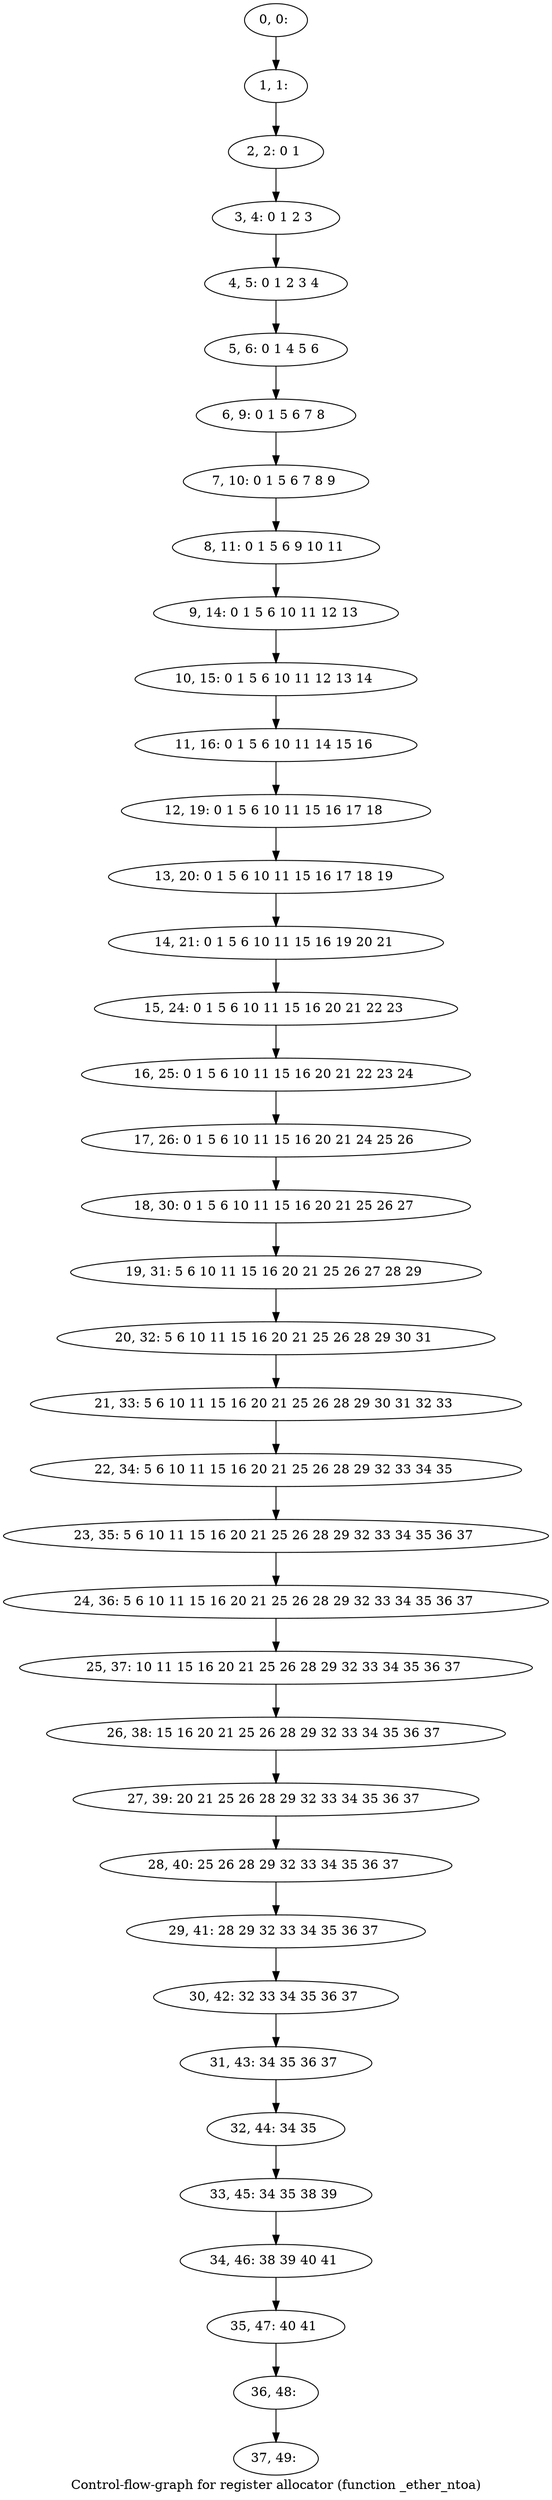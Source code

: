 digraph G {
graph [label="Control-flow-graph for register allocator (function _ether_ntoa)"]
0[label="0, 0: "];
1[label="1, 1: "];
2[label="2, 2: 0 1 "];
3[label="3, 4: 0 1 2 3 "];
4[label="4, 5: 0 1 2 3 4 "];
5[label="5, 6: 0 1 4 5 6 "];
6[label="6, 9: 0 1 5 6 7 8 "];
7[label="7, 10: 0 1 5 6 7 8 9 "];
8[label="8, 11: 0 1 5 6 9 10 11 "];
9[label="9, 14: 0 1 5 6 10 11 12 13 "];
10[label="10, 15: 0 1 5 6 10 11 12 13 14 "];
11[label="11, 16: 0 1 5 6 10 11 14 15 16 "];
12[label="12, 19: 0 1 5 6 10 11 15 16 17 18 "];
13[label="13, 20: 0 1 5 6 10 11 15 16 17 18 19 "];
14[label="14, 21: 0 1 5 6 10 11 15 16 19 20 21 "];
15[label="15, 24: 0 1 5 6 10 11 15 16 20 21 22 23 "];
16[label="16, 25: 0 1 5 6 10 11 15 16 20 21 22 23 24 "];
17[label="17, 26: 0 1 5 6 10 11 15 16 20 21 24 25 26 "];
18[label="18, 30: 0 1 5 6 10 11 15 16 20 21 25 26 27 "];
19[label="19, 31: 5 6 10 11 15 16 20 21 25 26 27 28 29 "];
20[label="20, 32: 5 6 10 11 15 16 20 21 25 26 28 29 30 31 "];
21[label="21, 33: 5 6 10 11 15 16 20 21 25 26 28 29 30 31 32 33 "];
22[label="22, 34: 5 6 10 11 15 16 20 21 25 26 28 29 32 33 34 35 "];
23[label="23, 35: 5 6 10 11 15 16 20 21 25 26 28 29 32 33 34 35 36 37 "];
24[label="24, 36: 5 6 10 11 15 16 20 21 25 26 28 29 32 33 34 35 36 37 "];
25[label="25, 37: 10 11 15 16 20 21 25 26 28 29 32 33 34 35 36 37 "];
26[label="26, 38: 15 16 20 21 25 26 28 29 32 33 34 35 36 37 "];
27[label="27, 39: 20 21 25 26 28 29 32 33 34 35 36 37 "];
28[label="28, 40: 25 26 28 29 32 33 34 35 36 37 "];
29[label="29, 41: 28 29 32 33 34 35 36 37 "];
30[label="30, 42: 32 33 34 35 36 37 "];
31[label="31, 43: 34 35 36 37 "];
32[label="32, 44: 34 35 "];
33[label="33, 45: 34 35 38 39 "];
34[label="34, 46: 38 39 40 41 "];
35[label="35, 47: 40 41 "];
36[label="36, 48: "];
37[label="37, 49: "];
0->1 ;
1->2 ;
2->3 ;
3->4 ;
4->5 ;
5->6 ;
6->7 ;
7->8 ;
8->9 ;
9->10 ;
10->11 ;
11->12 ;
12->13 ;
13->14 ;
14->15 ;
15->16 ;
16->17 ;
17->18 ;
18->19 ;
19->20 ;
20->21 ;
21->22 ;
22->23 ;
23->24 ;
24->25 ;
25->26 ;
26->27 ;
27->28 ;
28->29 ;
29->30 ;
30->31 ;
31->32 ;
32->33 ;
33->34 ;
34->35 ;
35->36 ;
36->37 ;
}
